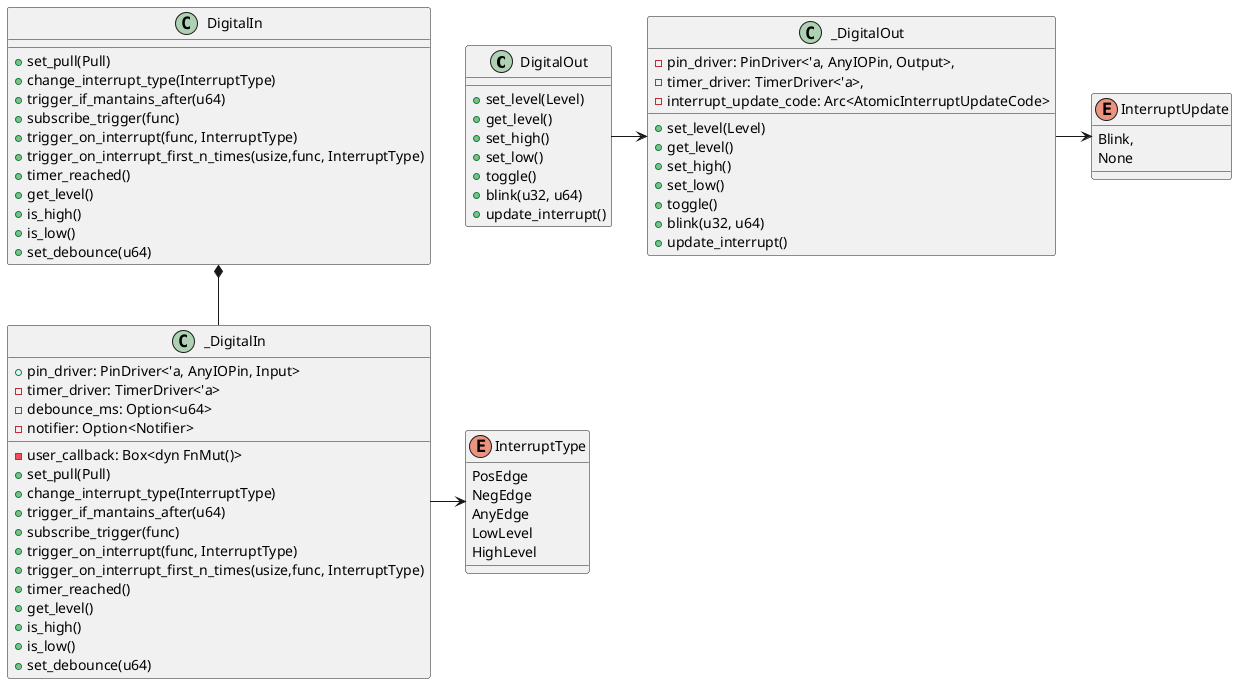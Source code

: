 @startuml diagrama

class DigitalOut{
    +set_level(Level)
    +get_level()
    +set_high()
    +set_low()
    +toggle()
    +blink(u32, u64)
    +update_interrupt()
}

class _DigitalOut {
    -pin_driver: PinDriver<'a, AnyIOPin, Output>,
    -timer_driver: TimerDriver<'a>,
    -interrupt_update_code: Arc<AtomicInterruptUpdateCode>
    +set_level(Level)
    +get_level()
    +set_high()
    +set_low()
    +toggle()
    +blink(u32, u64)
    +update_interrupt()
}


class DigitalIn{
    +set_pull(Pull)
    +change_interrupt_type(InterruptType)
    +trigger_if_mantains_after(u64)
    +subscribe_trigger(func)
    +trigger_on_interrupt(func, InterruptType)
    +trigger_on_interrupt_first_n_times(usize,func, InterruptType)
    +timer_reached()
    +get_level()
    +is_high()
    +is_low()
    +set_debounce(u64)
}

class _DigitalIn {
    +pin_driver: PinDriver<'a, AnyIOPin, Input>
    -timer_driver: TimerDriver<'a>
    -user_callback: Box<dyn FnMut()>
    -debounce_ms: Option<u64>
    -notifier: Option<Notifier>
    +set_pull(Pull)
    +change_interrupt_type(InterruptType)
    +trigger_if_mantains_after(u64)
    +subscribe_trigger(func)
    +trigger_on_interrupt(func, InterruptType)
    +trigger_on_interrupt_first_n_times(usize,func, InterruptType)
    +timer_reached()
    +get_level()
    +is_high()
    +is_low()
    +set_debounce(u64)
}

enum InterruptType {
    PosEdge
    NegEdge
    AnyEdge
    LowLevel
    HighLevel
}

enum InterruptUpdate {
    Blink,
    None
}

DigitalIn *-- _DigitalIn
_DigitalIn -> InterruptType
_DigitalOut -> InterruptUpdate
DigitalOut -> _DigitalOut

@enduml
